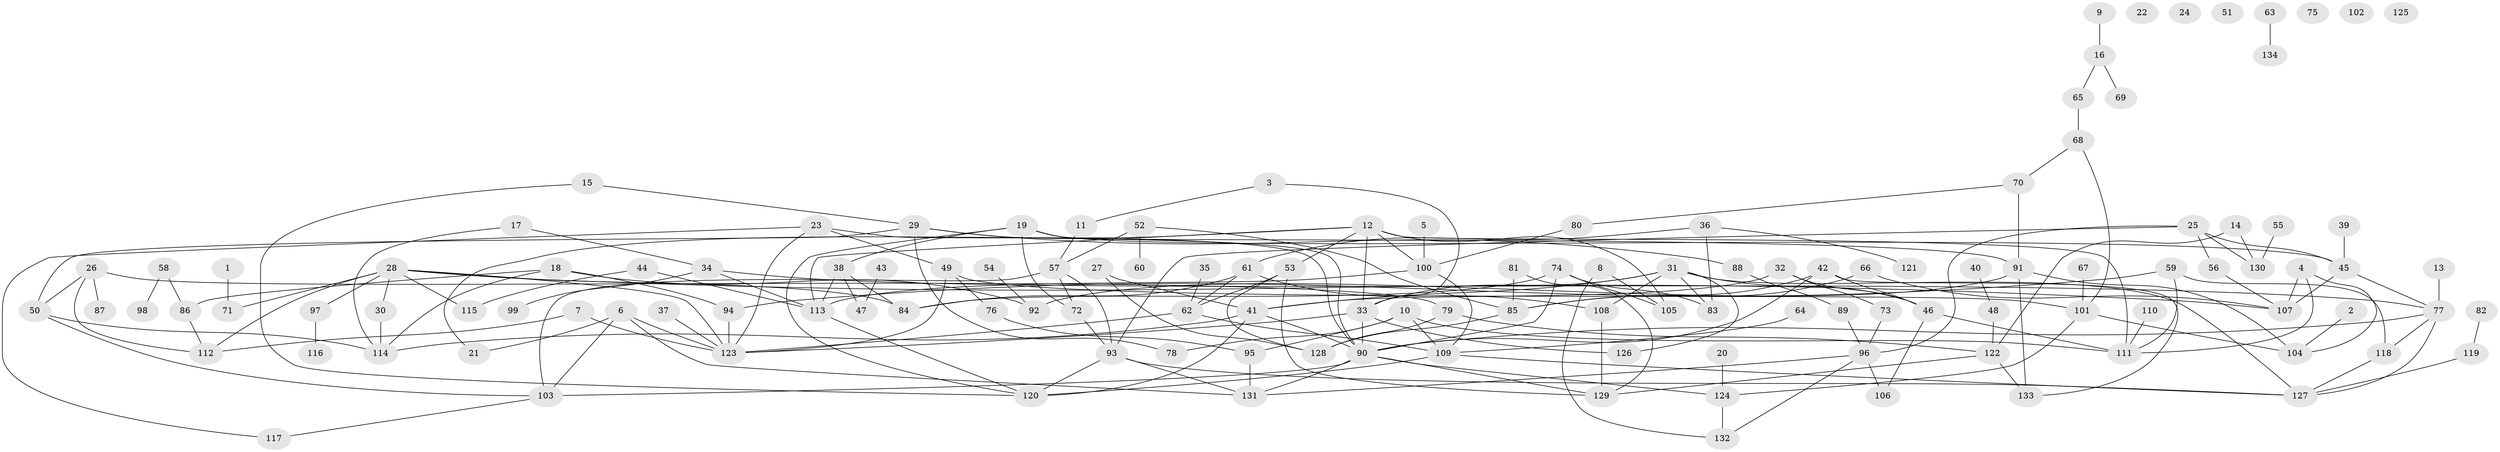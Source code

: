 // coarse degree distribution, {1: 0.23958333333333334, 6: 0.09375, 7: 0.0625, 4: 0.08333333333333333, 3: 0.125, 5: 0.08333333333333333, 2: 0.16666666666666666, 0: 0.0625, 8: 0.041666666666666664, 10: 0.010416666666666666, 9: 0.020833333333333332, 13: 0.010416666666666666}
// Generated by graph-tools (version 1.1) at 2025/23/03/03/25 07:23:29]
// undirected, 134 vertices, 205 edges
graph export_dot {
graph [start="1"]
  node [color=gray90,style=filled];
  1;
  2;
  3;
  4;
  5;
  6;
  7;
  8;
  9;
  10;
  11;
  12;
  13;
  14;
  15;
  16;
  17;
  18;
  19;
  20;
  21;
  22;
  23;
  24;
  25;
  26;
  27;
  28;
  29;
  30;
  31;
  32;
  33;
  34;
  35;
  36;
  37;
  38;
  39;
  40;
  41;
  42;
  43;
  44;
  45;
  46;
  47;
  48;
  49;
  50;
  51;
  52;
  53;
  54;
  55;
  56;
  57;
  58;
  59;
  60;
  61;
  62;
  63;
  64;
  65;
  66;
  67;
  68;
  69;
  70;
  71;
  72;
  73;
  74;
  75;
  76;
  77;
  78;
  79;
  80;
  81;
  82;
  83;
  84;
  85;
  86;
  87;
  88;
  89;
  90;
  91;
  92;
  93;
  94;
  95;
  96;
  97;
  98;
  99;
  100;
  101;
  102;
  103;
  104;
  105;
  106;
  107;
  108;
  109;
  110;
  111;
  112;
  113;
  114;
  115;
  116;
  117;
  118;
  119;
  120;
  121;
  122;
  123;
  124;
  125;
  126;
  127;
  128;
  129;
  130;
  131;
  132;
  133;
  134;
  1 -- 71;
  2 -- 104;
  3 -- 11;
  3 -- 33;
  4 -- 104;
  4 -- 107;
  4 -- 111;
  5 -- 100;
  6 -- 21;
  6 -- 103;
  6 -- 123;
  6 -- 131;
  7 -- 112;
  7 -- 123;
  8 -- 105;
  8 -- 132;
  9 -- 16;
  10 -- 78;
  10 -- 95;
  10 -- 109;
  10 -- 111;
  11 -- 57;
  12 -- 21;
  12 -- 33;
  12 -- 53;
  12 -- 100;
  12 -- 105;
  12 -- 111;
  12 -- 113;
  13 -- 77;
  14 -- 122;
  14 -- 130;
  15 -- 29;
  15 -- 120;
  16 -- 65;
  16 -- 69;
  17 -- 34;
  17 -- 114;
  18 -- 86;
  18 -- 92;
  18 -- 94;
  18 -- 114;
  19 -- 38;
  19 -- 45;
  19 -- 72;
  19 -- 90;
  19 -- 120;
  20 -- 124;
  23 -- 49;
  23 -- 90;
  23 -- 117;
  23 -- 123;
  25 -- 45;
  25 -- 56;
  25 -- 93;
  25 -- 96;
  25 -- 130;
  26 -- 50;
  26 -- 79;
  26 -- 87;
  26 -- 112;
  27 -- 41;
  27 -- 128;
  28 -- 30;
  28 -- 71;
  28 -- 84;
  28 -- 97;
  28 -- 107;
  28 -- 112;
  28 -- 115;
  28 -- 123;
  29 -- 50;
  29 -- 78;
  29 -- 88;
  29 -- 91;
  30 -- 114;
  31 -- 33;
  31 -- 41;
  31 -- 46;
  31 -- 83;
  31 -- 108;
  31 -- 126;
  31 -- 127;
  32 -- 41;
  32 -- 46;
  32 -- 73;
  33 -- 90;
  33 -- 123;
  33 -- 126;
  34 -- 77;
  34 -- 99;
  34 -- 113;
  35 -- 62;
  36 -- 61;
  36 -- 83;
  36 -- 121;
  37 -- 123;
  38 -- 47;
  38 -- 84;
  38 -- 113;
  39 -- 45;
  40 -- 48;
  41 -- 90;
  41 -- 114;
  41 -- 120;
  42 -- 46;
  42 -- 85;
  42 -- 90;
  42 -- 133;
  43 -- 47;
  44 -- 113;
  44 -- 115;
  45 -- 77;
  45 -- 107;
  46 -- 106;
  46 -- 111;
  48 -- 122;
  49 -- 76;
  49 -- 101;
  49 -- 123;
  50 -- 103;
  50 -- 114;
  52 -- 57;
  52 -- 60;
  52 -- 85;
  53 -- 62;
  53 -- 128;
  53 -- 129;
  54 -- 92;
  55 -- 130;
  56 -- 107;
  57 -- 72;
  57 -- 93;
  57 -- 103;
  58 -- 86;
  58 -- 98;
  59 -- 94;
  59 -- 111;
  59 -- 118;
  61 -- 62;
  61 -- 84;
  61 -- 108;
  62 -- 109;
  62 -- 123;
  63 -- 134;
  64 -- 109;
  65 -- 68;
  66 -- 85;
  66 -- 107;
  67 -- 101;
  68 -- 70;
  68 -- 101;
  70 -- 80;
  70 -- 91;
  72 -- 93;
  73 -- 96;
  74 -- 83;
  74 -- 84;
  74 -- 90;
  74 -- 105;
  76 -- 95;
  77 -- 90;
  77 -- 118;
  77 -- 127;
  79 -- 122;
  79 -- 128;
  80 -- 100;
  81 -- 85;
  81 -- 129;
  82 -- 119;
  85 -- 128;
  86 -- 112;
  88 -- 89;
  89 -- 96;
  90 -- 103;
  90 -- 124;
  90 -- 129;
  90 -- 131;
  91 -- 92;
  91 -- 104;
  91 -- 133;
  93 -- 120;
  93 -- 127;
  93 -- 131;
  94 -- 123;
  95 -- 131;
  96 -- 106;
  96 -- 131;
  96 -- 132;
  97 -- 116;
  100 -- 109;
  100 -- 113;
  101 -- 104;
  101 -- 124;
  103 -- 117;
  108 -- 129;
  109 -- 120;
  109 -- 127;
  110 -- 111;
  113 -- 120;
  118 -- 127;
  119 -- 127;
  122 -- 129;
  122 -- 133;
  124 -- 132;
}
